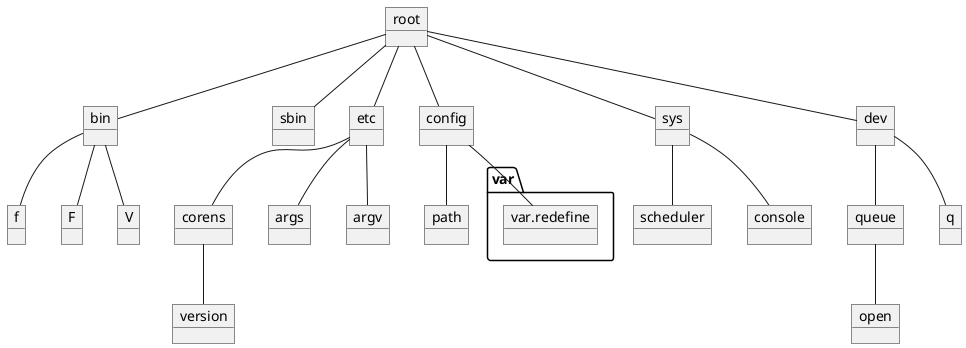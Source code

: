 @startuml
object root
object bin
object sbin
object etc
object config
object sys
object f
object F
object V
object var.redefine
object path
object corens
object dev
object queue
object open
object q
object version
object args
object argv
object scheduler
object console

root -- bin
root -- sbin
root -- etc
root -- config
root -- sys
root -- dev
bin -- f
bin -- F
bin -- V
config -- var.redefine
config -- path
etc -- corens
etc -- args
etc -- argv
dev -- q
dev -- queue
queue -- open
corens -- version
sys -- scheduler
sys -- console

@enduml

